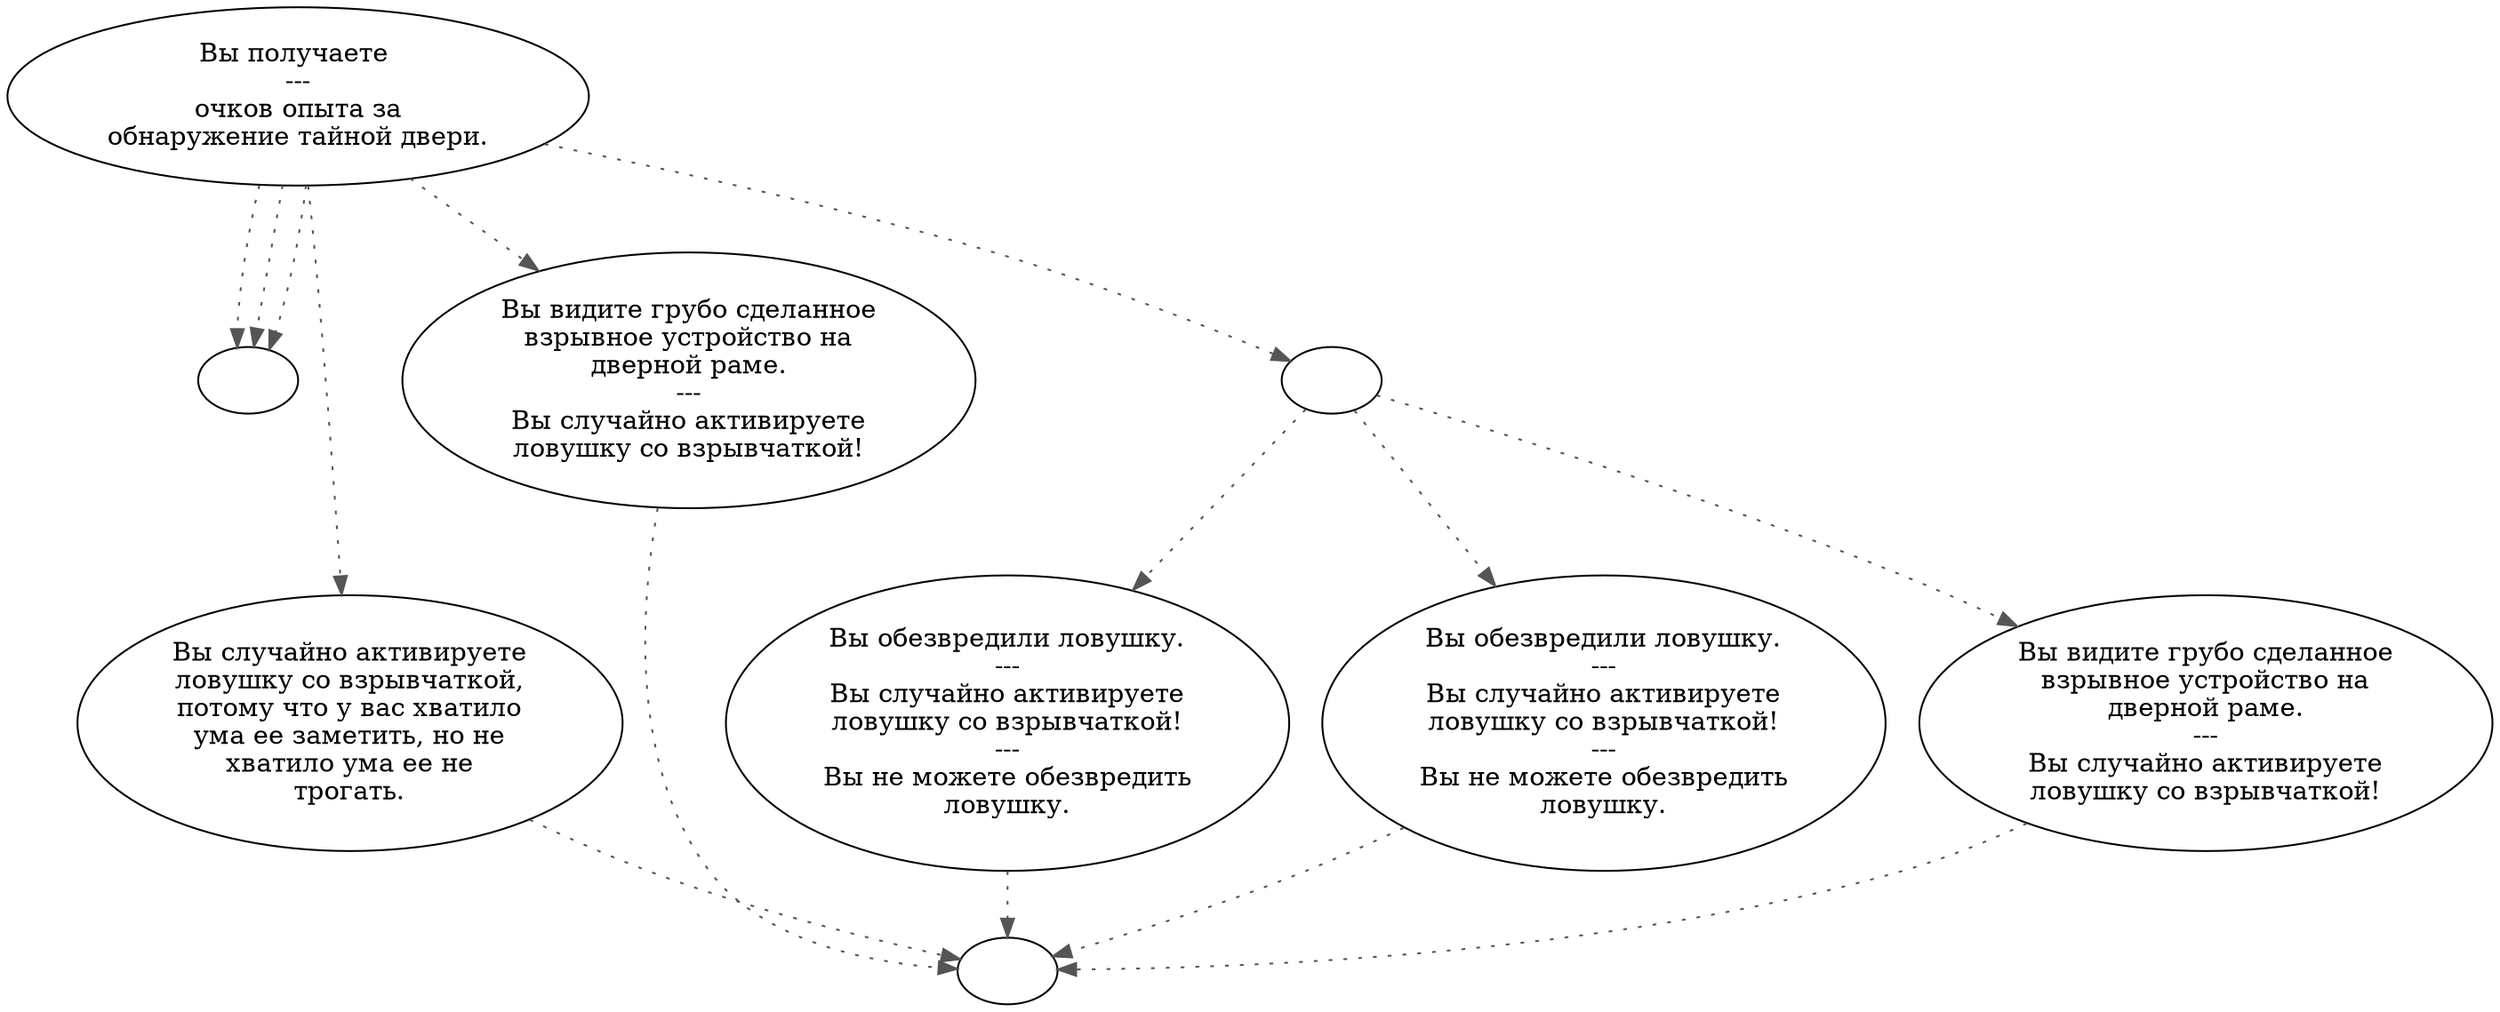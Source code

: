 digraph setsctdr {
  "start" [style=filled       fillcolor="#FFFFFF"       color="#000000"]
  "start" -> "use_door" [style=dotted color="#555555"]
  "start" -> "use_door" [style=dotted color="#555555"]
  "start" -> "failure" [style=dotted color="#555555"]
  "start" -> "find_iq" [style=dotted color="#555555"]
  "start" -> "use_door" [style=dotted color="#555555"]
  "start" -> "trap_stuff" [style=dotted color="#555555"]
  "start" [label="Вы получаете \n---\nочков опыта за\nобнаружение тайной двери."]
  "trap_stuff" [style=filled       fillcolor="#FFFFFF"       color="#000000"]
  "trap_stuff" -> "disarm_trap" [style=dotted color="#555555"]
  "trap_stuff" -> "disarm_mech" [style=dotted color="#555555"]
  "trap_stuff" -> "find_trap" [style=dotted color="#555555"]
  "trap_stuff" [label=""]
  "find_trap" [style=filled       fillcolor="#FFFFFF"       color="#000000"]
  "find_trap" -> "explode" [style=dotted color="#555555"]
  "find_trap" [label="Вы видите грубо сделанное\nвзрывное устройство на\nдверной раме.\n---\nВы случайно активируете\nловушку со взрывчаткой!"]
  "find_iq" [style=filled       fillcolor="#FFFFFF"       color="#000000"]
  "find_iq" -> "explode" [style=dotted color="#555555"]
  "find_iq" [label="Вы видите грубо сделанное\nвзрывное устройство на\nдверной раме.\n---\nВы случайно активируете\nловушку со взрывчаткой!"]
  "disarm_trap" [style=filled       fillcolor="#FFFFFF"       color="#000000"]
  "disarm_trap" -> "explode" [style=dotted color="#555555"]
  "disarm_trap" [label="Вы обезвредили ловушку.\n---\nВы случайно активируете\nловушку со взрывчаткой!\n---\nВы не можете обезвредить\nловушку."]
  "disarm_mech" [style=filled       fillcolor="#FFFFFF"       color="#000000"]
  "disarm_mech" -> "explode" [style=dotted color="#555555"]
  "disarm_mech" [label="Вы обезвредили ловушку.\n---\nВы случайно активируете\nловушку со взрывчаткой!\n---\nВы не можете обезвредить\nловушку."]
  "failure" [style=filled       fillcolor="#FFFFFF"       color="#000000"]
  "failure" -> "explode" [style=dotted color="#555555"]
  "failure" [label="Вы случайно активируете\nловушку со взрывчаткой,\nпотому что у вас хватило\nума ее заметить, но не\nхватило ума ее не\nтрогать."]
  "explode" [style=filled       fillcolor="#FFFFFF"       color="#000000"]
  "explode" [label=""]
  "use_door" [style=filled       fillcolor="#FFFFFF"       color="#000000"]
  "use_door" [label=""]
}